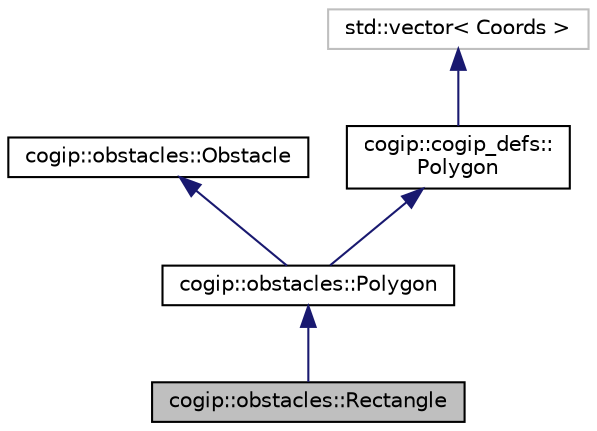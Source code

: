digraph "cogip::obstacles::Rectangle"
{
 // LATEX_PDF_SIZE
  bgcolor="transparent";
  edge [fontname="Helvetica",fontsize="10",labelfontname="Helvetica",labelfontsize="10"];
  node [fontname="Helvetica",fontsize="10",shape=record];
  Node1 [label="cogip::obstacles::Rectangle",height=0.2,width=0.4,color="black", fillcolor="grey75", style="filled", fontcolor="black",tooltip="A rectangle obstacle which inherits from Obstacle."];
  Node2 -> Node1 [dir="back",color="midnightblue",fontsize="10",style="solid",fontname="Helvetica"];
  Node2 [label="cogip::obstacles::Polygon",height=0.2,width=0.4,color="black",URL="$classcogip_1_1obstacles_1_1Polygon.html",tooltip="A polygon obstacle defined by the list of points."];
  Node3 -> Node2 [dir="back",color="midnightblue",fontsize="10",style="solid",fontname="Helvetica"];
  Node3 [label="cogip::obstacles::Obstacle",height=0.2,width=0.4,color="black",URL="$classcogip_1_1obstacles_1_1Obstacle.html",tooltip="An obstacle used to detect and avoid collisions."];
  Node4 -> Node2 [dir="back",color="midnightblue",fontsize="10",style="solid",fontname="Helvetica"];
  Node4 [label="cogip::cogip_defs::\lPolygon",height=0.2,width=0.4,color="black",URL="$classcogip_1_1cogip__defs_1_1Polygon.html",tooltip="A polygon defined by a list of coordinates."];
  Node5 -> Node4 [dir="back",color="midnightblue",fontsize="10",style="solid",fontname="Helvetica"];
  Node5 [label="std::vector\< Coords \>",height=0.2,width=0.4,color="grey75",tooltip=" "];
}
